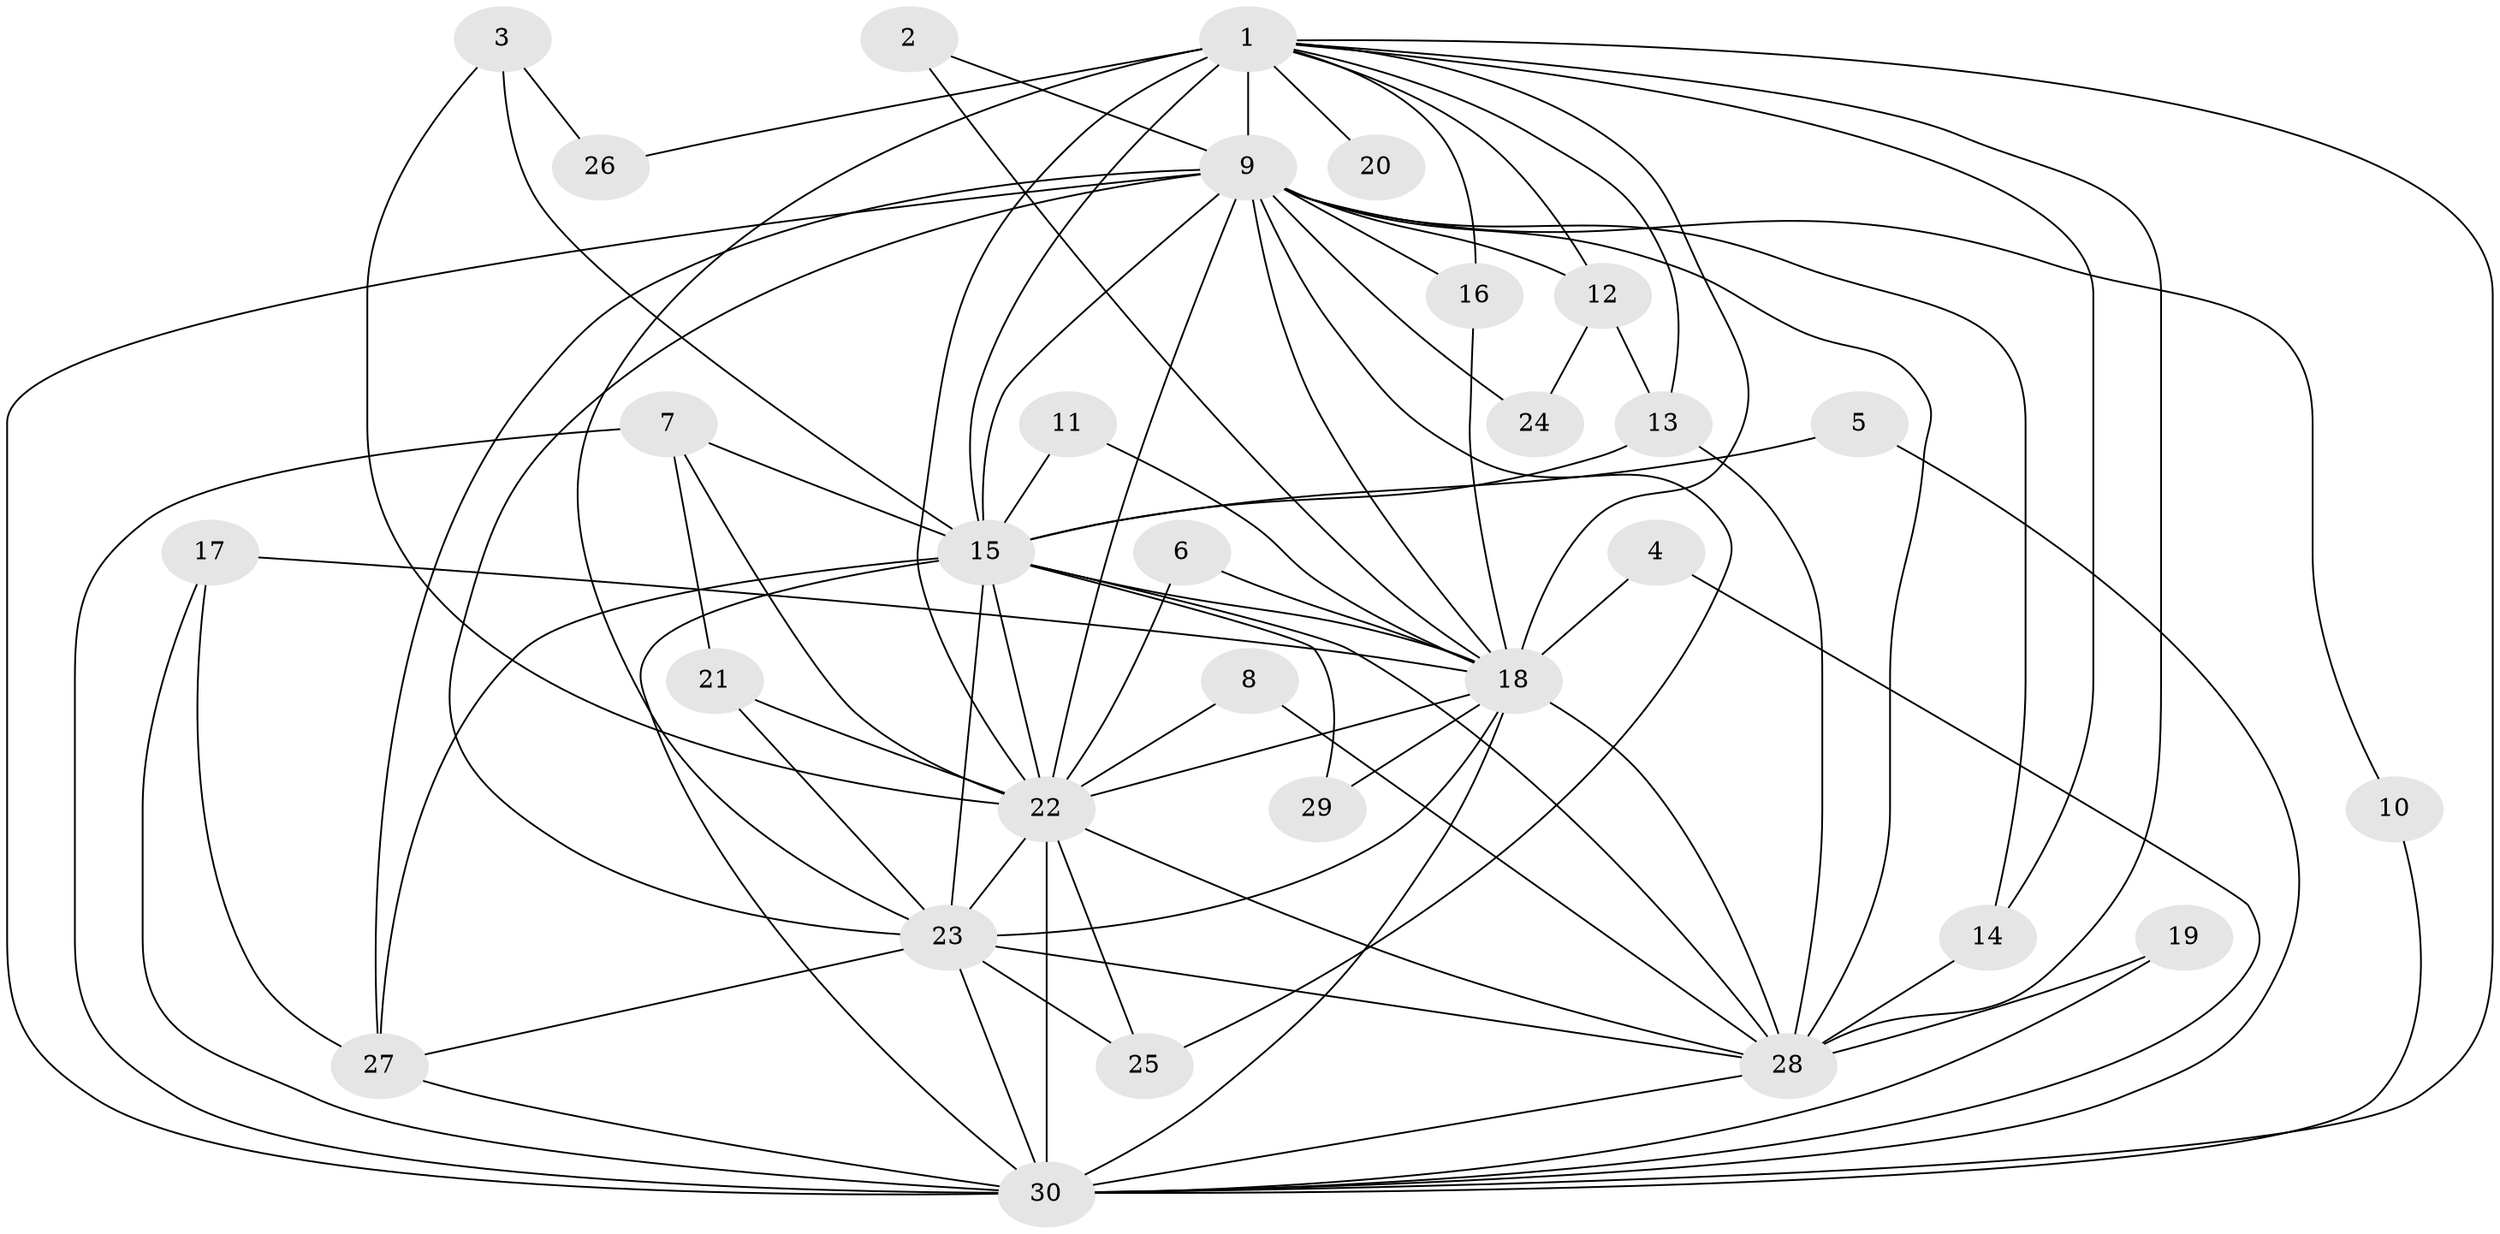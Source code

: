 // original degree distribution, {18: 0.016129032258064516, 19: 0.04838709677419355, 21: 0.016129032258064516, 15: 0.016129032258064516, 16: 0.016129032258064516, 13: 0.016129032258064516, 14: 0.016129032258064516, 17: 0.016129032258064516, 4: 0.04838709677419355, 2: 0.5806451612903226, 3: 0.1774193548387097, 5: 0.03225806451612903}
// Generated by graph-tools (version 1.1) at 2025/01/03/09/25 03:01:26]
// undirected, 30 vertices, 81 edges
graph export_dot {
graph [start="1"]
  node [color=gray90,style=filled];
  1;
  2;
  3;
  4;
  5;
  6;
  7;
  8;
  9;
  10;
  11;
  12;
  13;
  14;
  15;
  16;
  17;
  18;
  19;
  20;
  21;
  22;
  23;
  24;
  25;
  26;
  27;
  28;
  29;
  30;
  1 -- 9 [weight=3.0];
  1 -- 12 [weight=2.0];
  1 -- 13 [weight=1.0];
  1 -- 14 [weight=1.0];
  1 -- 15 [weight=2.0];
  1 -- 16 [weight=1.0];
  1 -- 18 [weight=2.0];
  1 -- 20 [weight=1.0];
  1 -- 22 [weight=4.0];
  1 -- 23 [weight=2.0];
  1 -- 26 [weight=3.0];
  1 -- 28 [weight=3.0];
  1 -- 30 [weight=2.0];
  2 -- 9 [weight=1.0];
  2 -- 18 [weight=1.0];
  3 -- 15 [weight=1.0];
  3 -- 22 [weight=1.0];
  3 -- 26 [weight=1.0];
  4 -- 18 [weight=1.0];
  4 -- 30 [weight=1.0];
  5 -- 15 [weight=1.0];
  5 -- 30 [weight=1.0];
  6 -- 18 [weight=1.0];
  6 -- 22 [weight=1.0];
  7 -- 15 [weight=1.0];
  7 -- 21 [weight=1.0];
  7 -- 22 [weight=1.0];
  7 -- 30 [weight=1.0];
  8 -- 22 [weight=1.0];
  8 -- 28 [weight=1.0];
  9 -- 10 [weight=1.0];
  9 -- 12 [weight=2.0];
  9 -- 14 [weight=1.0];
  9 -- 15 [weight=1.0];
  9 -- 16 [weight=1.0];
  9 -- 18 [weight=1.0];
  9 -- 22 [weight=2.0];
  9 -- 23 [weight=1.0];
  9 -- 24 [weight=2.0];
  9 -- 25 [weight=1.0];
  9 -- 27 [weight=1.0];
  9 -- 28 [weight=1.0];
  9 -- 30 [weight=2.0];
  10 -- 30 [weight=1.0];
  11 -- 15 [weight=1.0];
  11 -- 18 [weight=1.0];
  12 -- 13 [weight=1.0];
  12 -- 24 [weight=1.0];
  13 -- 15 [weight=1.0];
  13 -- 28 [weight=1.0];
  14 -- 28 [weight=2.0];
  15 -- 18 [weight=1.0];
  15 -- 22 [weight=3.0];
  15 -- 23 [weight=2.0];
  15 -- 27 [weight=1.0];
  15 -- 28 [weight=2.0];
  15 -- 29 [weight=1.0];
  15 -- 30 [weight=1.0];
  16 -- 18 [weight=1.0];
  17 -- 18 [weight=1.0];
  17 -- 27 [weight=1.0];
  17 -- 30 [weight=1.0];
  18 -- 22 [weight=4.0];
  18 -- 23 [weight=1.0];
  18 -- 28 [weight=1.0];
  18 -- 29 [weight=1.0];
  18 -- 30 [weight=1.0];
  19 -- 28 [weight=1.0];
  19 -- 30 [weight=1.0];
  21 -- 22 [weight=2.0];
  21 -- 23 [weight=1.0];
  22 -- 23 [weight=3.0];
  22 -- 25 [weight=2.0];
  22 -- 28 [weight=2.0];
  22 -- 30 [weight=3.0];
  23 -- 25 [weight=1.0];
  23 -- 27 [weight=1.0];
  23 -- 28 [weight=1.0];
  23 -- 30 [weight=2.0];
  27 -- 30 [weight=1.0];
  28 -- 30 [weight=1.0];
}
